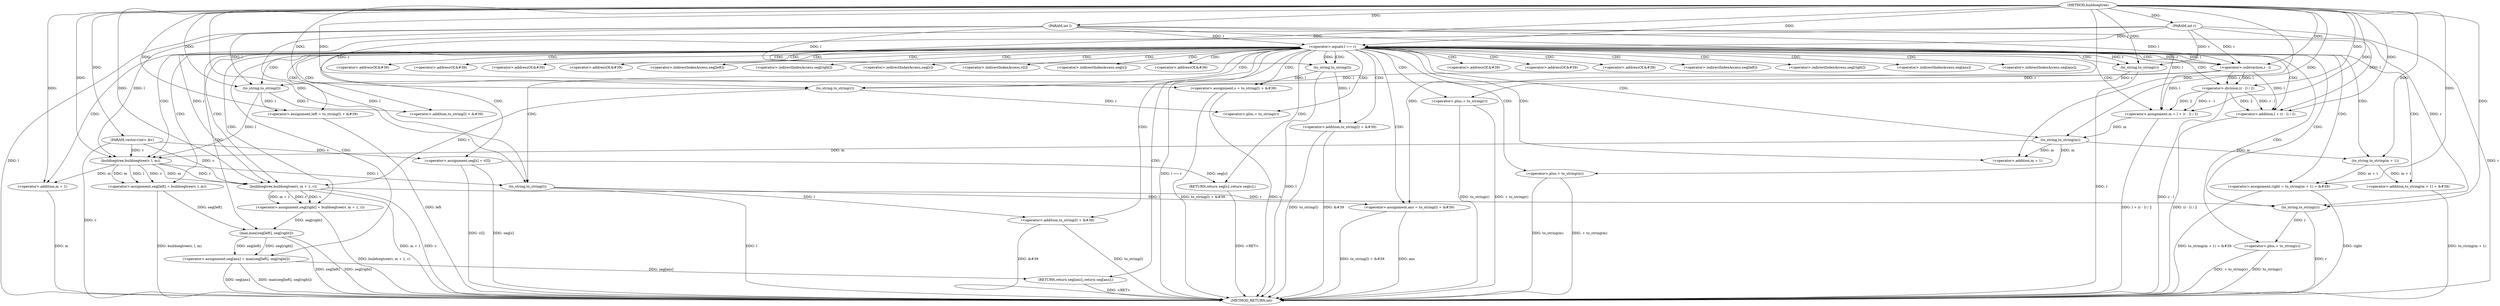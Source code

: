 digraph "buildsegtree" {  
"1000424" [label = "(METHOD,buildsegtree)" ]
"1000542" [label = "(METHOD_RETURN,int)" ]
"1000425" [label = "(PARAM,vector<int> &v)" ]
"1000426" [label = "(PARAM,int l)" ]
"1000427" [label = "(PARAM,int r)" ]
"1000459" [label = "(<operator>.assignment,m = l + (r - l) / 2)" ]
"1000469" [label = "(<operator>.assignment,left = to_string(l) + &#39)" ]
"1000478" [label = "(<operator>.plus,+ to_string(m))" ]
"1000482" [label = "(<operator>.assignment,right = to_string(m + 1) + &#39)" ]
"1000493" [label = "(<operator>.plus,+ to_string(r))" ]
"1000496" [label = "(<operator>.assignment,seg[left] = buildsegtree(v, l, m))" ]
"1000504" [label = "(<operator>.assignment,seg[right] = buildsegtree(v, m + 1, r))" ]
"1000515" [label = "(<operator>.assignment,ans = to_string(l) + &#39)" ]
"1000524" [label = "(<operator>.plus,+ to_string(r))" ]
"1000527" [label = "(<operator>.assignment,seg[ans] = max(seg[left], seg[right]))" ]
"1000538" [label = "(RETURN,return seg[ans];,return seg[ans];)" ]
"1000430" [label = "(<operator>.equals,l == r)" ]
"1000435" [label = "(<operator>.assignment,s = to_string(l) + &#39)" ]
"1000444" [label = "(<operator>.plus,+ to_string(r))" ]
"1000447" [label = "(<operator>.assignment,seg[s] = v[l])" ]
"1000454" [label = "(RETURN,return seg[s];,return seg[s];)" ]
"1000461" [label = "(<operator>.addition,l + (r - l) / 2)" ]
"1000471" [label = "(<operator>.addition,to_string(l) + &#39)" ]
"1000479" [label = "(to_string,to_string(m))" ]
"1000484" [label = "(<operator>.addition,to_string(m + 1) + &#39)" ]
"1000494" [label = "(to_string,to_string(r))" ]
"1000500" [label = "(buildsegtree,buildsegtree(v, l, m))" ]
"1000508" [label = "(buildsegtree,buildsegtree(v, m + 1, r))" ]
"1000517" [label = "(<operator>.addition,to_string(l) + &#39)" ]
"1000525" [label = "(to_string,to_string(r))" ]
"1000531" [label = "(max,max(seg[left], seg[right]))" ]
"1000463" [label = "(<operator>.division,(r - l) / 2)" ]
"1000472" [label = "(to_string,to_string(l))" ]
"1000485" [label = "(to_string,to_string(m + 1))" ]
"1000510" [label = "(<operator>.addition,m + 1)" ]
"1000518" [label = "(to_string,to_string(l))" ]
"1000437" [label = "(<operator>.addition,to_string(l) + &#39)" ]
"1000445" [label = "(to_string,to_string(r))" ]
"1000464" [label = "(<operator>.subtraction,r - l)" ]
"1000486" [label = "(<operator>.addition,m + 1)" ]
"1000438" [label = "(to_string,to_string(l))" ]
"1000476" [label = "(<operator>.addressOf,&#39)" ]
"1000491" [label = "(<operator>.addressOf,&#39)" ]
"1000522" [label = "(<operator>.addressOf,&#39)" ]
"1000497" [label = "(<operator>.indirectIndexAccess,seg[left])" ]
"1000505" [label = "(<operator>.indirectIndexAccess,seg[right])" ]
"1000528" [label = "(<operator>.indirectIndexAccess,seg[ans])" ]
"1000539" [label = "(<operator>.indirectIndexAccess,seg[ans])" ]
"1000442" [label = "(<operator>.addressOf,&#39)" ]
"1000474" [label = "(<operator>.addressOf,&#39)" ]
"1000489" [label = "(<operator>.addressOf,&#39)" ]
"1000520" [label = "(<operator>.addressOf,&#39)" ]
"1000532" [label = "(<operator>.indirectIndexAccess,seg[left])" ]
"1000535" [label = "(<operator>.indirectIndexAccess,seg[right])" ]
"1000448" [label = "(<operator>.indirectIndexAccess,seg[s])" ]
"1000451" [label = "(<operator>.indirectIndexAccess,v[l])" ]
"1000455" [label = "(<operator>.indirectIndexAccess,seg[s])" ]
"1000440" [label = "(<operator>.addressOf,&#39)" ]
  "1000425" -> "1000542"  [ label = "DDG: v"] 
  "1000426" -> "1000542"  [ label = "DDG: l"] 
  "1000427" -> "1000542"  [ label = "DDG: r"] 
  "1000430" -> "1000542"  [ label = "DDG: l == r"] 
  "1000463" -> "1000542"  [ label = "DDG: r - l"] 
  "1000461" -> "1000542"  [ label = "DDG: (r - l) / 2"] 
  "1000459" -> "1000542"  [ label = "DDG: l + (r - l) / 2"] 
  "1000469" -> "1000542"  [ label = "DDG: left"] 
  "1000478" -> "1000542"  [ label = "DDG: to_string(m)"] 
  "1000478" -> "1000542"  [ label = "DDG: + to_string(m)"] 
  "1000482" -> "1000542"  [ label = "DDG: right"] 
  "1000484" -> "1000542"  [ label = "DDG: to_string(m + 1)"] 
  "1000482" -> "1000542"  [ label = "DDG: to_string(m + 1) + &#39"] 
  "1000496" -> "1000542"  [ label = "DDG: buildsegtree(v, l, m)"] 
  "1000508" -> "1000542"  [ label = "DDG: v"] 
  "1000510" -> "1000542"  [ label = "DDG: m"] 
  "1000508" -> "1000542"  [ label = "DDG: m + 1"] 
  "1000504" -> "1000542"  [ label = "DDG: buildsegtree(v, m + 1, r)"] 
  "1000515" -> "1000542"  [ label = "DDG: ans"] 
  "1000518" -> "1000542"  [ label = "DDG: l"] 
  "1000517" -> "1000542"  [ label = "DDG: to_string(l)"] 
  "1000517" -> "1000542"  [ label = "DDG: &#39"] 
  "1000515" -> "1000542"  [ label = "DDG: to_string(l) + &#39"] 
  "1000525" -> "1000542"  [ label = "DDG: r"] 
  "1000524" -> "1000542"  [ label = "DDG: to_string(r)"] 
  "1000524" -> "1000542"  [ label = "DDG: + to_string(r)"] 
  "1000527" -> "1000542"  [ label = "DDG: seg[ans]"] 
  "1000531" -> "1000542"  [ label = "DDG: seg[left]"] 
  "1000531" -> "1000542"  [ label = "DDG: seg[right]"] 
  "1000527" -> "1000542"  [ label = "DDG: max(seg[left], seg[right])"] 
  "1000435" -> "1000542"  [ label = "DDG: s"] 
  "1000438" -> "1000542"  [ label = "DDG: l"] 
  "1000437" -> "1000542"  [ label = "DDG: to_string(l)"] 
  "1000437" -> "1000542"  [ label = "DDG: &#39"] 
  "1000435" -> "1000542"  [ label = "DDG: to_string(l) + &#39"] 
  "1000445" -> "1000542"  [ label = "DDG: r"] 
  "1000444" -> "1000542"  [ label = "DDG: to_string(r)"] 
  "1000444" -> "1000542"  [ label = "DDG: + to_string(r)"] 
  "1000447" -> "1000542"  [ label = "DDG: seg[s]"] 
  "1000447" -> "1000542"  [ label = "DDG: v[l]"] 
  "1000538" -> "1000542"  [ label = "DDG: <RET>"] 
  "1000454" -> "1000542"  [ label = "DDG: <RET>"] 
  "1000424" -> "1000425"  [ label = "DDG: "] 
  "1000424" -> "1000426"  [ label = "DDG: "] 
  "1000424" -> "1000427"  [ label = "DDG: "] 
  "1000463" -> "1000459"  [ label = "DDG: r - l"] 
  "1000463" -> "1000459"  [ label = "DDG: 2"] 
  "1000464" -> "1000459"  [ label = "DDG: l"] 
  "1000426" -> "1000459"  [ label = "DDG: l"] 
  "1000424" -> "1000459"  [ label = "DDG: "] 
  "1000472" -> "1000469"  [ label = "DDG: l"] 
  "1000485" -> "1000482"  [ label = "DDG: m + 1"] 
  "1000500" -> "1000496"  [ label = "DDG: m"] 
  "1000500" -> "1000496"  [ label = "DDG: l"] 
  "1000500" -> "1000496"  [ label = "DDG: v"] 
  "1000508" -> "1000504"  [ label = "DDG: r"] 
  "1000508" -> "1000504"  [ label = "DDG: v"] 
  "1000508" -> "1000504"  [ label = "DDG: m + 1"] 
  "1000518" -> "1000515"  [ label = "DDG: l"] 
  "1000531" -> "1000527"  [ label = "DDG: seg[left]"] 
  "1000531" -> "1000527"  [ label = "DDG: seg[right]"] 
  "1000527" -> "1000538"  [ label = "DDG: seg[ans]"] 
  "1000424" -> "1000469"  [ label = "DDG: "] 
  "1000479" -> "1000478"  [ label = "DDG: m"] 
  "1000424" -> "1000482"  [ label = "DDG: "] 
  "1000494" -> "1000493"  [ label = "DDG: r"] 
  "1000424" -> "1000515"  [ label = "DDG: "] 
  "1000525" -> "1000524"  [ label = "DDG: r"] 
  "1000426" -> "1000430"  [ label = "DDG: l"] 
  "1000424" -> "1000430"  [ label = "DDG: "] 
  "1000427" -> "1000430"  [ label = "DDG: r"] 
  "1000438" -> "1000435"  [ label = "DDG: l"] 
  "1000425" -> "1000447"  [ label = "DDG: v"] 
  "1000447" -> "1000454"  [ label = "DDG: seg[s]"] 
  "1000464" -> "1000461"  [ label = "DDG: l"] 
  "1000426" -> "1000461"  [ label = "DDG: l"] 
  "1000424" -> "1000461"  [ label = "DDG: "] 
  "1000463" -> "1000461"  [ label = "DDG: r - l"] 
  "1000463" -> "1000461"  [ label = "DDG: 2"] 
  "1000472" -> "1000471"  [ label = "DDG: l"] 
  "1000459" -> "1000479"  [ label = "DDG: m"] 
  "1000424" -> "1000479"  [ label = "DDG: "] 
  "1000485" -> "1000484"  [ label = "DDG: m + 1"] 
  "1000464" -> "1000494"  [ label = "DDG: r"] 
  "1000427" -> "1000494"  [ label = "DDG: r"] 
  "1000424" -> "1000494"  [ label = "DDG: "] 
  "1000425" -> "1000500"  [ label = "DDG: v"] 
  "1000424" -> "1000500"  [ label = "DDG: "] 
  "1000479" -> "1000500"  [ label = "DDG: m"] 
  "1000472" -> "1000500"  [ label = "DDG: l"] 
  "1000426" -> "1000500"  [ label = "DDG: l"] 
  "1000500" -> "1000508"  [ label = "DDG: v"] 
  "1000425" -> "1000508"  [ label = "DDG: v"] 
  "1000424" -> "1000508"  [ label = "DDG: "] 
  "1000494" -> "1000508"  [ label = "DDG: r"] 
  "1000427" -> "1000508"  [ label = "DDG: r"] 
  "1000500" -> "1000508"  [ label = "DDG: m"] 
  "1000518" -> "1000517"  [ label = "DDG: l"] 
  "1000508" -> "1000525"  [ label = "DDG: r"] 
  "1000427" -> "1000525"  [ label = "DDG: r"] 
  "1000424" -> "1000525"  [ label = "DDG: "] 
  "1000496" -> "1000531"  [ label = "DDG: seg[left]"] 
  "1000504" -> "1000531"  [ label = "DDG: seg[right]"] 
  "1000424" -> "1000435"  [ label = "DDG: "] 
  "1000445" -> "1000444"  [ label = "DDG: r"] 
  "1000464" -> "1000463"  [ label = "DDG: r"] 
  "1000464" -> "1000463"  [ label = "DDG: l"] 
  "1000424" -> "1000463"  [ label = "DDG: "] 
  "1000426" -> "1000472"  [ label = "DDG: l"] 
  "1000424" -> "1000472"  [ label = "DDG: "] 
  "1000464" -> "1000472"  [ label = "DDG: l"] 
  "1000424" -> "1000485"  [ label = "DDG: "] 
  "1000479" -> "1000485"  [ label = "DDG: m"] 
  "1000500" -> "1000510"  [ label = "DDG: m"] 
  "1000424" -> "1000510"  [ label = "DDG: "] 
  "1000500" -> "1000518"  [ label = "DDG: l"] 
  "1000426" -> "1000518"  [ label = "DDG: l"] 
  "1000424" -> "1000518"  [ label = "DDG: "] 
  "1000438" -> "1000437"  [ label = "DDG: l"] 
  "1000430" -> "1000445"  [ label = "DDG: r"] 
  "1000427" -> "1000445"  [ label = "DDG: r"] 
  "1000424" -> "1000445"  [ label = "DDG: "] 
  "1000430" -> "1000464"  [ label = "DDG: r"] 
  "1000427" -> "1000464"  [ label = "DDG: r"] 
  "1000424" -> "1000464"  [ label = "DDG: "] 
  "1000430" -> "1000464"  [ label = "DDG: l"] 
  "1000426" -> "1000464"  [ label = "DDG: l"] 
  "1000479" -> "1000486"  [ label = "DDG: m"] 
  "1000424" -> "1000486"  [ label = "DDG: "] 
  "1000430" -> "1000438"  [ label = "DDG: l"] 
  "1000426" -> "1000438"  [ label = "DDG: l"] 
  "1000424" -> "1000438"  [ label = "DDG: "] 
  "1000430" -> "1000520"  [ label = "CDG: "] 
  "1000430" -> "1000464"  [ label = "CDG: "] 
  "1000430" -> "1000479"  [ label = "CDG: "] 
  "1000430" -> "1000447"  [ label = "CDG: "] 
  "1000430" -> "1000500"  [ label = "CDG: "] 
  "1000430" -> "1000486"  [ label = "CDG: "] 
  "1000430" -> "1000448"  [ label = "CDG: "] 
  "1000430" -> "1000504"  [ label = "CDG: "] 
  "1000430" -> "1000518"  [ label = "CDG: "] 
  "1000430" -> "1000524"  [ label = "CDG: "] 
  "1000430" -> "1000451"  [ label = "CDG: "] 
  "1000430" -> "1000525"  [ label = "CDG: "] 
  "1000430" -> "1000435"  [ label = "CDG: "] 
  "1000430" -> "1000469"  [ label = "CDG: "] 
  "1000430" -> "1000454"  [ label = "CDG: "] 
  "1000430" -> "1000476"  [ label = "CDG: "] 
  "1000430" -> "1000517"  [ label = "CDG: "] 
  "1000430" -> "1000472"  [ label = "CDG: "] 
  "1000430" -> "1000522"  [ label = "CDG: "] 
  "1000430" -> "1000442"  [ label = "CDG: "] 
  "1000430" -> "1000527"  [ label = "CDG: "] 
  "1000430" -> "1000461"  [ label = "CDG: "] 
  "1000430" -> "1000508"  [ label = "CDG: "] 
  "1000430" -> "1000474"  [ label = "CDG: "] 
  "1000430" -> "1000491"  [ label = "CDG: "] 
  "1000430" -> "1000444"  [ label = "CDG: "] 
  "1000430" -> "1000538"  [ label = "CDG: "] 
  "1000430" -> "1000496"  [ label = "CDG: "] 
  "1000430" -> "1000494"  [ label = "CDG: "] 
  "1000430" -> "1000485"  [ label = "CDG: "] 
  "1000430" -> "1000532"  [ label = "CDG: "] 
  "1000430" -> "1000438"  [ label = "CDG: "] 
  "1000430" -> "1000471"  [ label = "CDG: "] 
  "1000430" -> "1000463"  [ label = "CDG: "] 
  "1000430" -> "1000497"  [ label = "CDG: "] 
  "1000430" -> "1000478"  [ label = "CDG: "] 
  "1000430" -> "1000459"  [ label = "CDG: "] 
  "1000430" -> "1000493"  [ label = "CDG: "] 
  "1000430" -> "1000482"  [ label = "CDG: "] 
  "1000430" -> "1000445"  [ label = "CDG: "] 
  "1000430" -> "1000535"  [ label = "CDG: "] 
  "1000430" -> "1000539"  [ label = "CDG: "] 
  "1000430" -> "1000440"  [ label = "CDG: "] 
  "1000430" -> "1000510"  [ label = "CDG: "] 
  "1000430" -> "1000484"  [ label = "CDG: "] 
  "1000430" -> "1000505"  [ label = "CDG: "] 
  "1000430" -> "1000455"  [ label = "CDG: "] 
  "1000430" -> "1000515"  [ label = "CDG: "] 
  "1000430" -> "1000531"  [ label = "CDG: "] 
  "1000430" -> "1000437"  [ label = "CDG: "] 
  "1000430" -> "1000528"  [ label = "CDG: "] 
  "1000430" -> "1000489"  [ label = "CDG: "] 
}
